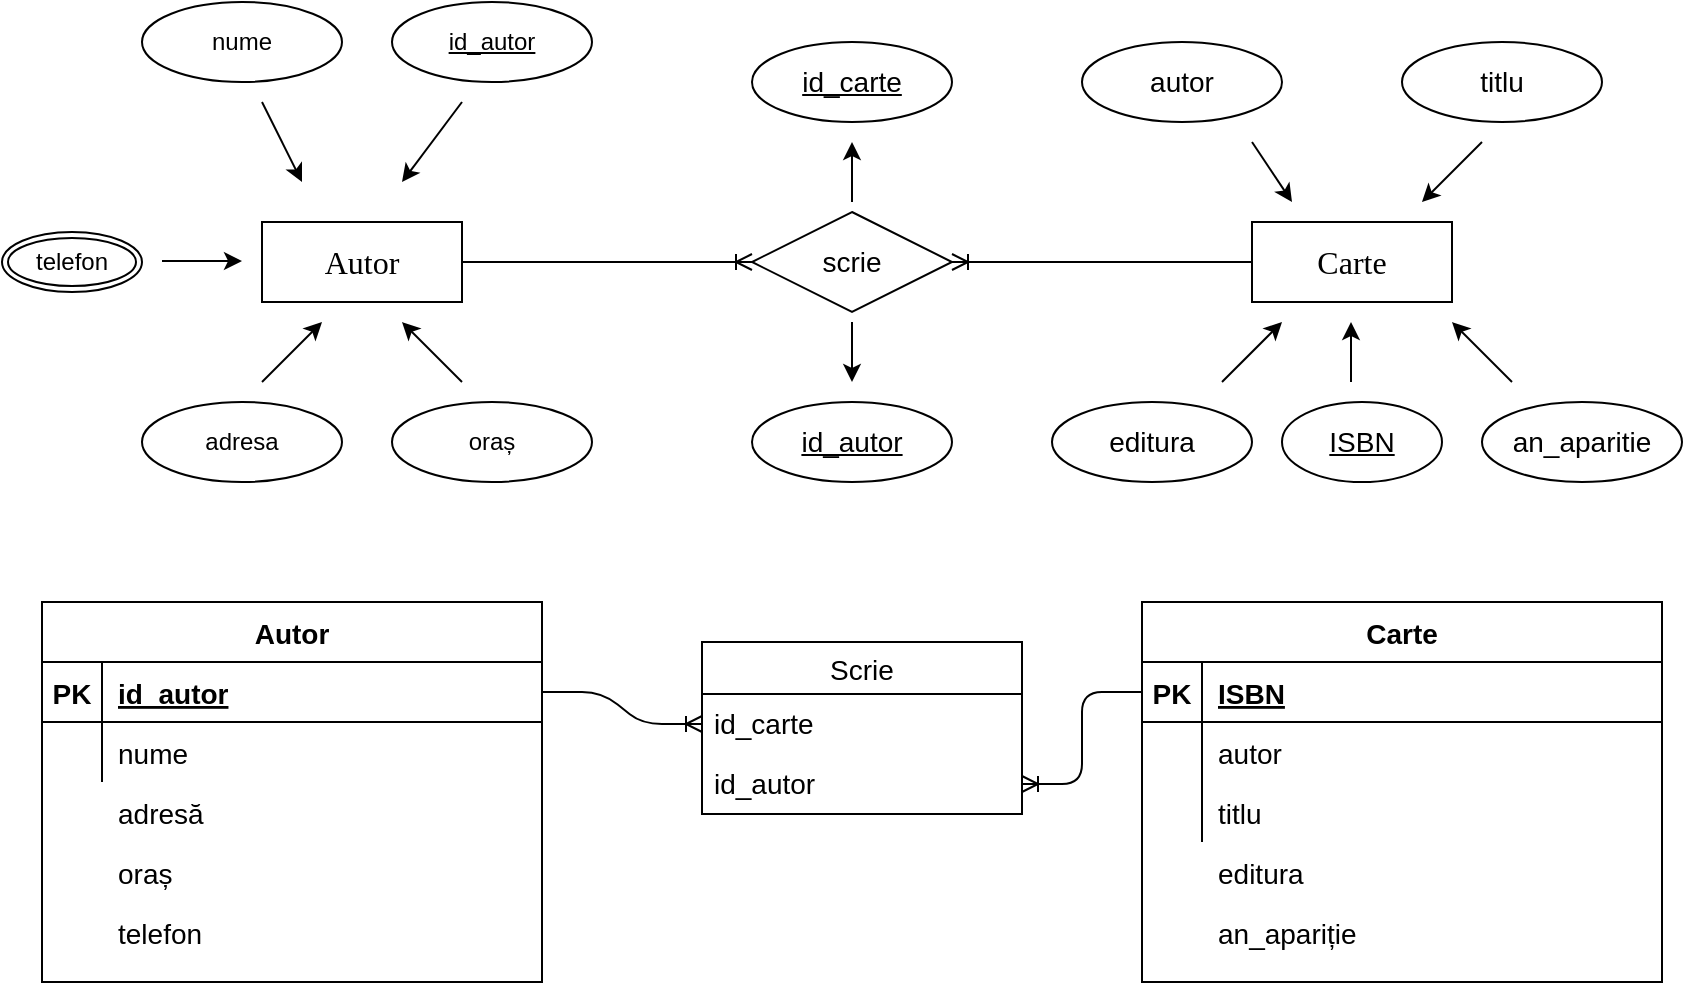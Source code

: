 <mxfile version="13.9.9" type="device"><diagram id="R2lEEEUBdFMjLlhIrx00" name="Page-1"><mxGraphModel dx="1024" dy="592" grid="1" gridSize="10" guides="1" tooltips="1" connect="1" arrows="1" fold="1" page="1" pageScale="1" pageWidth="850" pageHeight="1100" math="0" shadow="0" extFonts="Permanent Marker^https://fonts.googleapis.com/css?family=Permanent+Marker"><root><mxCell id="0"/><mxCell id="1" parent="0"/><mxCell id="C-vyLk0tnHw3VtMMgP7b-13" value="Carte" style="shape=table;startSize=30;container=1;collapsible=1;childLayout=tableLayout;fixedRows=1;rowLines=0;fontStyle=1;align=center;resizeLast=1;fontSize=14;" parent="1" vertex="1"><mxGeometry x="570" y="350" width="260" height="190" as="geometry"/></mxCell><mxCell id="C-vyLk0tnHw3VtMMgP7b-14" value="" style="shape=partialRectangle;collapsible=0;dropTarget=0;pointerEvents=0;fillColor=none;points=[[0,0.5],[1,0.5]];portConstraint=eastwest;top=0;left=0;right=0;bottom=1;" parent="C-vyLk0tnHw3VtMMgP7b-13" vertex="1"><mxGeometry y="30" width="260" height="30" as="geometry"/></mxCell><mxCell id="C-vyLk0tnHw3VtMMgP7b-15" value="PK" style="shape=partialRectangle;overflow=hidden;connectable=0;fillColor=none;top=0;left=0;bottom=0;right=0;fontStyle=1;fontSize=14;" parent="C-vyLk0tnHw3VtMMgP7b-14" vertex="1"><mxGeometry width="30" height="30" as="geometry"/></mxCell><mxCell id="C-vyLk0tnHw3VtMMgP7b-16" value="ISBN" style="shape=partialRectangle;overflow=hidden;connectable=0;fillColor=none;top=0;left=0;bottom=0;right=0;align=left;spacingLeft=6;fontStyle=5;fontSize=14;" parent="C-vyLk0tnHw3VtMMgP7b-14" vertex="1"><mxGeometry x="30" width="230" height="30" as="geometry"/></mxCell><mxCell id="C-vyLk0tnHw3VtMMgP7b-17" value="" style="shape=partialRectangle;collapsible=0;dropTarget=0;pointerEvents=0;fillColor=none;points=[[0,0.5],[1,0.5]];portConstraint=eastwest;top=0;left=0;right=0;bottom=0;" parent="C-vyLk0tnHw3VtMMgP7b-13" vertex="1"><mxGeometry y="60" width="260" height="30" as="geometry"/></mxCell><mxCell id="C-vyLk0tnHw3VtMMgP7b-18" value="" style="shape=partialRectangle;overflow=hidden;connectable=0;fillColor=none;top=0;left=0;bottom=0;right=0;" parent="C-vyLk0tnHw3VtMMgP7b-17" vertex="1"><mxGeometry width="30" height="30" as="geometry"/></mxCell><mxCell id="C-vyLk0tnHw3VtMMgP7b-19" value="autor" style="shape=partialRectangle;overflow=hidden;connectable=0;fillColor=none;top=0;left=0;bottom=0;right=0;align=left;spacingLeft=6;fontSize=14;" parent="C-vyLk0tnHw3VtMMgP7b-17" vertex="1"><mxGeometry x="30" width="230" height="30" as="geometry"/></mxCell><mxCell id="C-vyLk0tnHw3VtMMgP7b-20" value="" style="shape=partialRectangle;collapsible=0;dropTarget=0;pointerEvents=0;fillColor=none;points=[[0,0.5],[1,0.5]];portConstraint=eastwest;top=0;left=0;right=0;bottom=0;" parent="C-vyLk0tnHw3VtMMgP7b-13" vertex="1"><mxGeometry y="90" width="260" height="30" as="geometry"/></mxCell><mxCell id="C-vyLk0tnHw3VtMMgP7b-21" value="" style="shape=partialRectangle;overflow=hidden;connectable=0;fillColor=none;top=0;left=0;bottom=0;right=0;" parent="C-vyLk0tnHw3VtMMgP7b-20" vertex="1"><mxGeometry width="30" height="30" as="geometry"/></mxCell><mxCell id="C-vyLk0tnHw3VtMMgP7b-22" value="" style="shape=partialRectangle;overflow=hidden;connectable=0;fillColor=none;top=0;left=0;bottom=0;right=0;align=left;spacingLeft=6;" parent="C-vyLk0tnHw3VtMMgP7b-20" vertex="1"><mxGeometry x="30" width="230" height="30" as="geometry"/></mxCell><mxCell id="C-vyLk0tnHw3VtMMgP7b-23" value="Autor" style="shape=table;startSize=30;container=1;collapsible=1;childLayout=tableLayout;fixedRows=1;rowLines=0;fontStyle=1;align=center;resizeLast=1;fontSize=14;" parent="1" vertex="1"><mxGeometry x="20" y="350" width="250" height="190" as="geometry"/></mxCell><mxCell id="C-vyLk0tnHw3VtMMgP7b-24" value="" style="shape=partialRectangle;collapsible=0;dropTarget=0;pointerEvents=0;fillColor=none;points=[[0,0.5],[1,0.5]];portConstraint=eastwest;top=0;left=0;right=0;bottom=1;" parent="C-vyLk0tnHw3VtMMgP7b-23" vertex="1"><mxGeometry y="30" width="250" height="30" as="geometry"/></mxCell><mxCell id="C-vyLk0tnHw3VtMMgP7b-25" value="PK" style="shape=partialRectangle;overflow=hidden;connectable=0;fillColor=none;top=0;left=0;bottom=0;right=0;fontStyle=1;fontSize=14;" parent="C-vyLk0tnHw3VtMMgP7b-24" vertex="1"><mxGeometry width="30" height="30" as="geometry"/></mxCell><mxCell id="C-vyLk0tnHw3VtMMgP7b-26" value="id_autor" style="shape=partialRectangle;overflow=hidden;connectable=0;fillColor=none;top=0;left=0;bottom=0;right=0;align=left;spacingLeft=6;fontStyle=5;fontSize=14;" parent="C-vyLk0tnHw3VtMMgP7b-24" vertex="1"><mxGeometry x="30" width="220" height="30" as="geometry"/></mxCell><mxCell id="C-vyLk0tnHw3VtMMgP7b-27" value="" style="shape=partialRectangle;collapsible=0;dropTarget=0;pointerEvents=0;fillColor=none;points=[[0,0.5],[1,0.5]];portConstraint=eastwest;top=0;left=0;right=0;bottom=0;" parent="C-vyLk0tnHw3VtMMgP7b-23" vertex="1"><mxGeometry y="60" width="250" height="30" as="geometry"/></mxCell><mxCell id="C-vyLk0tnHw3VtMMgP7b-28" value="" style="shape=partialRectangle;overflow=hidden;connectable=0;fillColor=none;top=0;left=0;bottom=0;right=0;" parent="C-vyLk0tnHw3VtMMgP7b-27" vertex="1"><mxGeometry width="30" height="30" as="geometry"/></mxCell><mxCell id="C-vyLk0tnHw3VtMMgP7b-29" value="nume" style="shape=partialRectangle;overflow=hidden;connectable=0;fillColor=none;top=0;left=0;bottom=0;right=0;align=left;spacingLeft=6;fontSize=14;spacing=2;" parent="C-vyLk0tnHw3VtMMgP7b-27" vertex="1"><mxGeometry x="30" width="220" height="30" as="geometry"/></mxCell><mxCell id="9TtYHMcn_ydw6XIAWD6x-1" value="&lt;font face=&quot;Times New Roman&quot; size=&quot;1&quot;&gt;&lt;span style=&quot;line-height: 160% ; font-size: 16px&quot;&gt;Autor&lt;/span&gt;&lt;/font&gt;" style="rounded=0;whiteSpace=wrap;html=1;" parent="1" vertex="1"><mxGeometry x="130" y="160" width="100" height="40" as="geometry"/></mxCell><mxCell id="9TtYHMcn_ydw6XIAWD6x-2" value="" style="endArrow=classic;html=1;" parent="1" edge="1"><mxGeometry width="50" height="50" relative="1" as="geometry"><mxPoint x="130" y="240" as="sourcePoint"/><mxPoint x="160" y="210" as="targetPoint"/></mxGeometry></mxCell><mxCell id="9TtYHMcn_ydw6XIAWD6x-3" value="" style="endArrow=classic;html=1;" parent="1" edge="1"><mxGeometry width="50" height="50" relative="1" as="geometry"><mxPoint x="230" y="240" as="sourcePoint"/><mxPoint x="200" y="210" as="targetPoint"/></mxGeometry></mxCell><mxCell id="9TtYHMcn_ydw6XIAWD6x-4" value="" style="endArrow=classic;html=1;" parent="1" edge="1"><mxGeometry width="50" height="50" relative="1" as="geometry"><mxPoint x="80" y="179.5" as="sourcePoint"/><mxPoint x="120" y="179.5" as="targetPoint"/></mxGeometry></mxCell><mxCell id="9TtYHMcn_ydw6XIAWD6x-5" value="" style="endArrow=classic;html=1;" parent="1" edge="1"><mxGeometry width="50" height="50" relative="1" as="geometry"><mxPoint x="130" y="100" as="sourcePoint"/><mxPoint x="150" y="140" as="targetPoint"/></mxGeometry></mxCell><mxCell id="9TtYHMcn_ydw6XIAWD6x-6" value="" style="endArrow=classic;html=1;" parent="1" edge="1"><mxGeometry width="50" height="50" relative="1" as="geometry"><mxPoint x="230" y="100" as="sourcePoint"/><mxPoint x="200" y="140" as="targetPoint"/></mxGeometry></mxCell><mxCell id="9TtYHMcn_ydw6XIAWD6x-10" value="nume" style="ellipse;whiteSpace=wrap;html=1;align=center;" parent="1" vertex="1"><mxGeometry x="70" y="50" width="100" height="40" as="geometry"/></mxCell><mxCell id="9TtYHMcn_ydw6XIAWD6x-11" value="&lt;u&gt;id_autor&lt;/u&gt;" style="ellipse;whiteSpace=wrap;html=1;align=center;" parent="1" vertex="1"><mxGeometry x="195" y="50" width="100" height="40" as="geometry"/></mxCell><mxCell id="9TtYHMcn_ydw6XIAWD6x-13" value="oraș" style="ellipse;whiteSpace=wrap;html=1;align=center;" parent="1" vertex="1"><mxGeometry x="195" y="250" width="100" height="40" as="geometry"/></mxCell><mxCell id="9TtYHMcn_ydw6XIAWD6x-15" value="telefon" style="ellipse;shape=doubleEllipse;margin=3;whiteSpace=wrap;html=1;align=center;" parent="1" vertex="1"><mxGeometry y="165" width="70" height="30" as="geometry"/></mxCell><mxCell id="9TtYHMcn_ydw6XIAWD6x-16" value="adresa" style="ellipse;whiteSpace=wrap;html=1;align=center;" parent="1" vertex="1"><mxGeometry x="70" y="250" width="100" height="40" as="geometry"/></mxCell><mxCell id="9TtYHMcn_ydw6XIAWD6x-19" value="scrie" style="shape=rhombus;perimeter=rhombusPerimeter;whiteSpace=wrap;html=1;align=center;fontSize=14;" parent="1" vertex="1"><mxGeometry x="375" y="155" width="100" height="50" as="geometry"/></mxCell><mxCell id="9TtYHMcn_ydw6XIAWD6x-24" value="adresă" style="shape=partialRectangle;overflow=hidden;connectable=0;fillColor=none;top=0;left=0;bottom=0;right=0;align=left;spacingLeft=6;fontSize=14;spacing=2;" parent="1" vertex="1"><mxGeometry x="50" y="440" width="220" height="30" as="geometry"/></mxCell><mxCell id="9TtYHMcn_ydw6XIAWD6x-25" value="oraș" style="shape=partialRectangle;overflow=hidden;connectable=0;fillColor=none;top=0;left=0;bottom=0;right=0;align=left;spacingLeft=6;fontSize=14;spacing=2;" parent="1" vertex="1"><mxGeometry x="50" y="470" width="220" height="30" as="geometry"/></mxCell><mxCell id="9TtYHMcn_ydw6XIAWD6x-28" value="telefon" style="shape=partialRectangle;overflow=hidden;connectable=0;fillColor=none;top=0;left=0;bottom=0;right=0;align=left;spacingLeft=6;fontSize=14;spacing=2;" parent="1" vertex="1"><mxGeometry x="50" y="500" width="220" height="30" as="geometry"/></mxCell><mxCell id="9TtYHMcn_ydw6XIAWD6x-29" value="titlu" style="shape=partialRectangle;overflow=hidden;connectable=0;fillColor=none;top=0;left=0;bottom=0;right=0;align=left;spacingLeft=6;fontSize=14;" parent="1" vertex="1"><mxGeometry x="600" y="440" width="230" height="30" as="geometry"/></mxCell><mxCell id="9TtYHMcn_ydw6XIAWD6x-30" value="editura" style="shape=partialRectangle;overflow=hidden;connectable=0;fillColor=none;top=0;left=0;bottom=0;right=0;align=left;spacingLeft=6;fontSize=14;" parent="1" vertex="1"><mxGeometry x="600" y="470" width="230" height="30" as="geometry"/></mxCell><mxCell id="9TtYHMcn_ydw6XIAWD6x-31" value="an_apariție" style="shape=partialRectangle;overflow=hidden;connectable=0;fillColor=none;top=0;left=0;bottom=0;right=0;align=left;spacingLeft=6;fontSize=14;" parent="1" vertex="1"><mxGeometry x="600" y="500" width="230" height="30" as="geometry"/></mxCell><mxCell id="9TtYHMcn_ydw6XIAWD6x-32" value="" style="endArrow=classic;html=1;fontSize=14;fontColor=#000000;" parent="1" edge="1"><mxGeometry width="50" height="50" relative="1" as="geometry"><mxPoint x="425" y="150" as="sourcePoint"/><mxPoint x="425" y="120" as="targetPoint"/></mxGeometry></mxCell><mxCell id="9TtYHMcn_ydw6XIAWD6x-33" value="" style="endArrow=classic;html=1;fontSize=14;fontColor=#000000;" parent="1" edge="1"><mxGeometry width="50" height="50" relative="1" as="geometry"><mxPoint x="425" y="210" as="sourcePoint"/><mxPoint x="425" y="240" as="targetPoint"/></mxGeometry></mxCell><mxCell id="9TtYHMcn_ydw6XIAWD6x-34" value="id_carte" style="ellipse;whiteSpace=wrap;html=1;align=center;fontStyle=4;fontSize=14;fontColor=#000000;" parent="1" vertex="1"><mxGeometry x="375" y="70" width="100" height="40" as="geometry"/></mxCell><mxCell id="9TtYHMcn_ydw6XIAWD6x-36" value="id_autor" style="ellipse;whiteSpace=wrap;html=1;align=center;fontStyle=4;fontSize=14;fontColor=#000000;" parent="1" vertex="1"><mxGeometry x="375" y="250" width="100" height="40" as="geometry"/></mxCell><mxCell id="9TtYHMcn_ydw6XIAWD6x-40" value="&lt;font face=&quot;Times New Roman&quot;&gt;&lt;span style=&quot;font-size: 16px&quot;&gt;Carte&lt;/span&gt;&lt;/font&gt;" style="rounded=0;whiteSpace=wrap;html=1;" parent="1" vertex="1"><mxGeometry x="625" y="160" width="100" height="40" as="geometry"/></mxCell><mxCell id="9TtYHMcn_ydw6XIAWD6x-42" value="" style="edgeStyle=entityRelationEdgeStyle;fontSize=12;html=1;endArrow=ERoneToMany;exitX=1;exitY=0.5;exitDx=0;exitDy=0;entryX=0;entryY=0.5;entryDx=0;entryDy=0;" parent="1" source="9TtYHMcn_ydw6XIAWD6x-1" target="9TtYHMcn_ydw6XIAWD6x-19" edge="1"><mxGeometry width="100" height="100" relative="1" as="geometry"><mxPoint x="280" y="210" as="sourcePoint"/><mxPoint x="330" y="240" as="targetPoint"/></mxGeometry></mxCell><mxCell id="9TtYHMcn_ydw6XIAWD6x-51" value="autor" style="ellipse;whiteSpace=wrap;html=1;align=center;fontSize=14;fontColor=#000000;" parent="1" vertex="1"><mxGeometry x="540" y="70" width="100" height="40" as="geometry"/></mxCell><mxCell id="9TtYHMcn_ydw6XIAWD6x-52" value="" style="endArrow=classic;html=1;" parent="1" edge="1"><mxGeometry width="50" height="50" relative="1" as="geometry"><mxPoint x="740" y="120" as="sourcePoint"/><mxPoint x="710" y="150" as="targetPoint"/></mxGeometry></mxCell><mxCell id="9TtYHMcn_ydw6XIAWD6x-53" value="titlu&lt;br&gt;" style="ellipse;whiteSpace=wrap;html=1;align=center;fontSize=14;fontColor=#000000;" parent="1" vertex="1"><mxGeometry x="700" y="70" width="100" height="40" as="geometry"/></mxCell><mxCell id="9TtYHMcn_ydw6XIAWD6x-55" value="" style="endArrow=classic;html=1;" parent="1" edge="1"><mxGeometry width="50" height="50" relative="1" as="geometry"><mxPoint x="610" y="240" as="sourcePoint"/><mxPoint x="640" y="210" as="targetPoint"/></mxGeometry></mxCell><mxCell id="9TtYHMcn_ydw6XIAWD6x-56" value="editura" style="ellipse;whiteSpace=wrap;html=1;align=center;fontSize=14;fontColor=#000000;" parent="1" vertex="1"><mxGeometry x="525" y="250" width="100" height="40" as="geometry"/></mxCell><mxCell id="9TtYHMcn_ydw6XIAWD6x-57" value="" style="endArrow=classic;html=1;" parent="1" edge="1"><mxGeometry width="50" height="50" relative="1" as="geometry"><mxPoint x="674.5" y="240" as="sourcePoint"/><mxPoint x="674.5" y="210" as="targetPoint"/></mxGeometry></mxCell><mxCell id="9TtYHMcn_ydw6XIAWD6x-58" value="&lt;u&gt;ISBN&lt;/u&gt;" style="ellipse;whiteSpace=wrap;html=1;align=center;fontSize=14;fontColor=#000000;" parent="1" vertex="1"><mxGeometry x="640" y="250" width="80" height="40" as="geometry"/></mxCell><mxCell id="9TtYHMcn_ydw6XIAWD6x-59" value="" style="endArrow=classic;html=1;" parent="1" edge="1"><mxGeometry width="50" height="50" relative="1" as="geometry"><mxPoint x="755" y="240" as="sourcePoint"/><mxPoint x="725" y="210" as="targetPoint"/></mxGeometry></mxCell><mxCell id="9TtYHMcn_ydw6XIAWD6x-60" value="an_aparitie" style="ellipse;whiteSpace=wrap;html=1;align=center;fontSize=14;fontColor=#000000;" parent="1" vertex="1"><mxGeometry x="740" y="250" width="100" height="40" as="geometry"/></mxCell><mxCell id="9TtYHMcn_ydw6XIAWD6x-61" value="" style="edgeStyle=entityRelationEdgeStyle;fontSize=12;html=1;endArrow=ERoneToMany;exitX=1;exitY=0.5;exitDx=0;exitDy=0;entryX=0;entryY=0.5;entryDx=0;entryDy=0;" parent="1" source="C-vyLk0tnHw3VtMMgP7b-24" target="9-hI6rel3cCHMti8DAjD-2" edge="1"><mxGeometry width="100" height="100" relative="1" as="geometry"><mxPoint x="310" y="570" as="sourcePoint"/><mxPoint x="350" y="430" as="targetPoint"/></mxGeometry></mxCell><mxCell id="9TtYHMcn_ydw6XIAWD6x-62" value="" style="edgeStyle=entityRelationEdgeStyle;fontSize=12;html=1;endArrow=ERoneToMany;entryX=1;entryY=0.5;entryDx=0;entryDy=0;exitX=0;exitY=0.5;exitDx=0;exitDy=0;" parent="1" source="C-vyLk0tnHw3VtMMgP7b-14" target="9-hI6rel3cCHMti8DAjD-3" edge="1"><mxGeometry width="100" height="100" relative="1" as="geometry"><mxPoint x="380" y="620" as="sourcePoint"/><mxPoint x="470" y="430" as="targetPoint"/></mxGeometry></mxCell><mxCell id="9TtYHMcn_ydw6XIAWD6x-63" value="" style="endArrow=classic;html=1;" parent="1" edge="1"><mxGeometry width="50" height="50" relative="1" as="geometry"><mxPoint x="625" y="120" as="sourcePoint"/><mxPoint x="645" y="150" as="targetPoint"/></mxGeometry></mxCell><mxCell id="9TtYHMcn_ydw6XIAWD6x-66" value="" style="edgeStyle=entityRelationEdgeStyle;fontSize=12;html=1;endArrow=ERoneToMany;entryX=1;entryY=0.5;entryDx=0;entryDy=0;exitX=0;exitY=0.5;exitDx=0;exitDy=0;" parent="1" source="9TtYHMcn_ydw6XIAWD6x-40" target="9TtYHMcn_ydw6XIAWD6x-19" edge="1"><mxGeometry width="100" height="100" relative="1" as="geometry"><mxPoint x="490" y="250" as="sourcePoint"/><mxPoint x="590" y="150" as="targetPoint"/></mxGeometry></mxCell><mxCell id="9-hI6rel3cCHMti8DAjD-1" value="Scrie" style="swimlane;fontStyle=0;childLayout=stackLayout;horizontal=1;startSize=26;horizontalStack=0;resizeParent=1;resizeParentMax=0;resizeLast=0;collapsible=1;marginBottom=0;align=center;fontSize=14;" parent="1" vertex="1"><mxGeometry x="350" y="370" width="160" height="86" as="geometry"/></mxCell><mxCell id="9-hI6rel3cCHMti8DAjD-2" value="id_carte" style="text;strokeColor=none;fillColor=none;spacingLeft=4;spacingRight=4;overflow=hidden;rotatable=0;points=[[0,0.5],[1,0.5]];portConstraint=eastwest;fontSize=14;" parent="9-hI6rel3cCHMti8DAjD-1" vertex="1"><mxGeometry y="26" width="160" height="30" as="geometry"/></mxCell><mxCell id="9-hI6rel3cCHMti8DAjD-3" value="id_autor" style="text;strokeColor=none;fillColor=none;spacingLeft=4;spacingRight=4;overflow=hidden;rotatable=0;points=[[0,0.5],[1,0.5]];portConstraint=eastwest;fontSize=14;" parent="9-hI6rel3cCHMti8DAjD-1" vertex="1"><mxGeometry y="56" width="160" height="30" as="geometry"/></mxCell></root></mxGraphModel></diagram></mxfile>